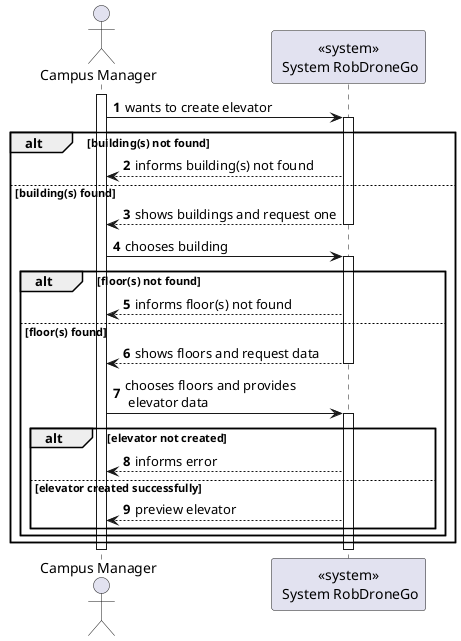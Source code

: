 @startuml
autonumber

actor "Campus Manager" as usr

participant "<<system>>\n System RobDroneGo" as sys

activate usr
    usr -> sys : wants to create elevator
    activate sys

    alt building(s) not found
        sys --> usr : informs building(s) not found
    else building(s) found
        sys --> usr : shows buildings and request one
    deactivate sys

    usr -> sys : chooses building
    activate sys

    alt floor(s) not found
        sys --> usr : informs floor(s) not found
    else floor(s) found
        sys --> usr: shows floors and request data
    deactivate sys

    usr -> sys : chooses floors and provides\n elevator data
    activate sys

    alt elevator not created
        sys --> usr : informs error
    else elevator created successfully
        sys --> usr : preview elevator

            end
        end
    end
    deactivate sys
deactivate usr

@enduml
